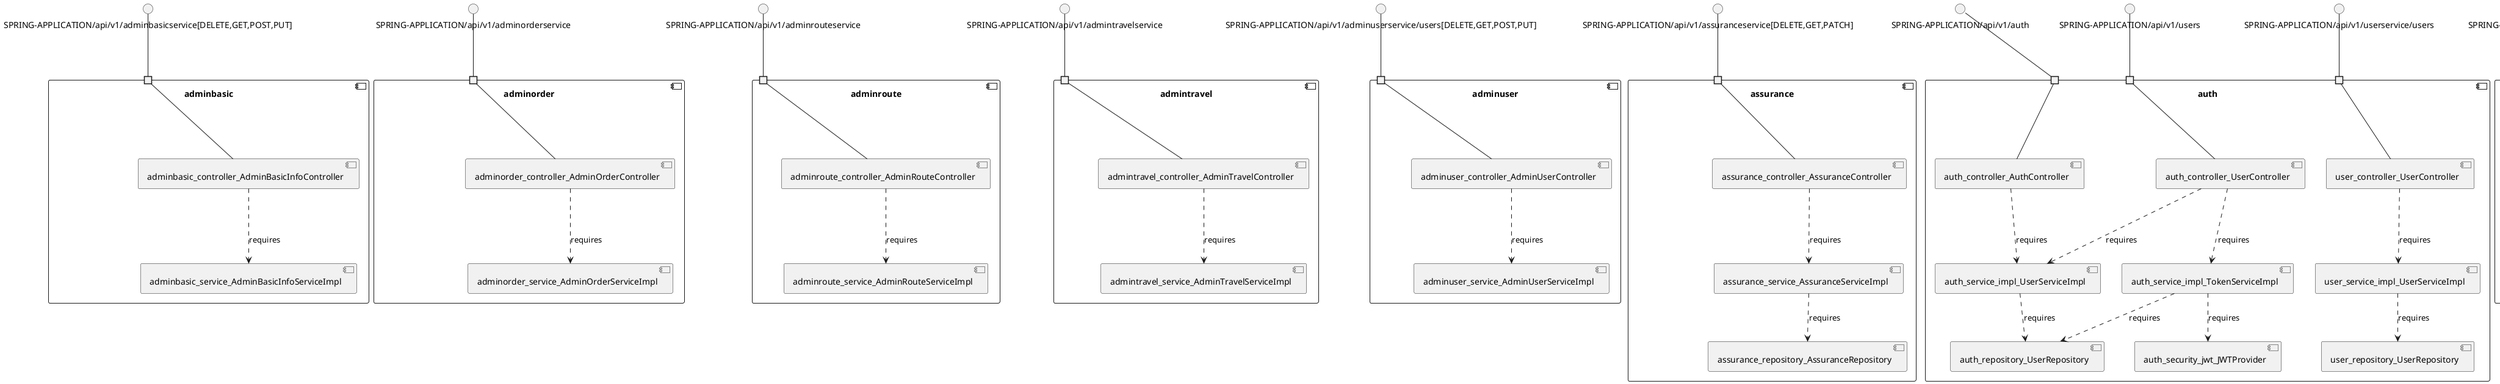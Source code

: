 @startuml
skinparam fixCircleLabelOverlapping true
skinparam componentStyle uml2
component "adminbasic\n\n\n\n\n\n" {
[adminbasic_controller_AdminBasicInfoController]
[adminbasic_service_AdminBasicInfoServiceImpl]
portin " " as adminbasic_requires_SPRING_APPLICATION_api_v1_adminbasicservice_DELETE_GET_POST_PUT_
[adminbasic_controller_AdminBasicInfoController]..>[adminbasic_service_AdminBasicInfoServiceImpl] : requires
"adminbasic_requires_SPRING_APPLICATION_api_v1_adminbasicservice_DELETE_GET_POST_PUT_"--[adminbasic_controller_AdminBasicInfoController]
}
interface "SPRING-APPLICATION/api/v1/adminbasicservice[DELETE,GET,POST,PUT]" as interface.SPRING_APPLICATION_api_v1_adminbasicservice_DELETE_GET_POST_PUT_
interface.SPRING_APPLICATION_api_v1_adminbasicservice_DELETE_GET_POST_PUT_--"adminbasic_requires_SPRING_APPLICATION_api_v1_adminbasicservice_DELETE_GET_POST_PUT_"
component "adminorder\n\n\n\n\n\n" {
[adminorder_service_AdminOrderServiceImpl]
[adminorder_controller_AdminOrderController]
portin " " as adminorder_requires_SPRING_APPLICATION_api_v1_adminorderservice
[adminorder_controller_AdminOrderController]..>[adminorder_service_AdminOrderServiceImpl] : requires
"adminorder_requires_SPRING_APPLICATION_api_v1_adminorderservice"--[adminorder_controller_AdminOrderController]
}
interface "SPRING-APPLICATION/api/v1/adminorderservice" as interface.SPRING_APPLICATION_api_v1_adminorderservice
interface.SPRING_APPLICATION_api_v1_adminorderservice--"adminorder_requires_SPRING_APPLICATION_api_v1_adminorderservice"
component "adminroute\n\n\n\n\n\n" {
[adminroute_controller_AdminRouteController]
[adminroute_service_AdminRouteServiceImpl]
portin " " as adminroute_requires_SPRING_APPLICATION_api_v1_adminrouteservice
[adminroute_controller_AdminRouteController]..>[adminroute_service_AdminRouteServiceImpl] : requires
"adminroute_requires_SPRING_APPLICATION_api_v1_adminrouteservice"--[adminroute_controller_AdminRouteController]
}
interface "SPRING-APPLICATION/api/v1/adminrouteservice" as interface.SPRING_APPLICATION_api_v1_adminrouteservice
interface.SPRING_APPLICATION_api_v1_adminrouteservice--"adminroute_requires_SPRING_APPLICATION_api_v1_adminrouteservice"
component "admintravel\n\n\n\n\n\n" {
[admintravel_controller_AdminTravelController]
[admintravel_service_AdminTravelServiceImpl]
portin " " as admintravel_requires_SPRING_APPLICATION_api_v1_admintravelservice
[admintravel_controller_AdminTravelController]..>[admintravel_service_AdminTravelServiceImpl] : requires
"admintravel_requires_SPRING_APPLICATION_api_v1_admintravelservice"--[admintravel_controller_AdminTravelController]
}
interface "SPRING-APPLICATION/api/v1/admintravelservice" as interface.SPRING_APPLICATION_api_v1_admintravelservice
interface.SPRING_APPLICATION_api_v1_admintravelservice--"admintravel_requires_SPRING_APPLICATION_api_v1_admintravelservice"
component "adminuser\n\n\n\n\n\n" {
[adminuser_controller_AdminUserController]
[adminuser_service_AdminUserServiceImpl]
portin " " as adminuser_requires_SPRING_APPLICATION_api_v1_adminuserservice_users_DELETE_GET_POST_PUT_
[adminuser_controller_AdminUserController]..>[adminuser_service_AdminUserServiceImpl] : requires
"adminuser_requires_SPRING_APPLICATION_api_v1_adminuserservice_users_DELETE_GET_POST_PUT_"--[adminuser_controller_AdminUserController]
}
interface "SPRING-APPLICATION/api/v1/adminuserservice/users[DELETE,GET,POST,PUT]" as interface.SPRING_APPLICATION_api_v1_adminuserservice_users_DELETE_GET_POST_PUT_
interface.SPRING_APPLICATION_api_v1_adminuserservice_users_DELETE_GET_POST_PUT_--"adminuser_requires_SPRING_APPLICATION_api_v1_adminuserservice_users_DELETE_GET_POST_PUT_"
component "assurance\n\n\n\n\n\n" {
[assurance_service_AssuranceServiceImpl]
[assurance_repository_AssuranceRepository]
[assurance_controller_AssuranceController]
portin " " as assurance_requires_SPRING_APPLICATION_api_v1_assuranceservice_DELETE_GET_PATCH_
[assurance_service_AssuranceServiceImpl]..>[assurance_repository_AssuranceRepository] : requires
[assurance_controller_AssuranceController]..>[assurance_service_AssuranceServiceImpl] : requires
"assurance_requires_SPRING_APPLICATION_api_v1_assuranceservice_DELETE_GET_PATCH_"--[assurance_controller_AssuranceController]
}
interface "SPRING-APPLICATION/api/v1/assuranceservice[DELETE,GET,PATCH]" as interface.SPRING_APPLICATION_api_v1_assuranceservice_DELETE_GET_PATCH_
interface.SPRING_APPLICATION_api_v1_assuranceservice_DELETE_GET_PATCH_--"assurance_requires_SPRING_APPLICATION_api_v1_assuranceservice_DELETE_GET_PATCH_"
component "auth\n\n\n\n\n\n" {
[auth_service_impl_UserServiceImpl]
[user_repository_UserRepository]
[user_controller_UserController]
[auth_controller_AuthController]
[auth_security_jwt_JWTProvider]
[auth_controller_UserController]
[auth_service_impl_TokenServiceImpl]
[auth_repository_UserRepository]
[user_service_impl_UserServiceImpl]
portin " " as auth_requires_SPRING_APPLICATION_api_v1_userservice_users
portin " " as auth_requires_SPRING_APPLICATION_api_v1_auth
portin " " as auth_requires_SPRING_APPLICATION_api_v1_users
[user_controller_UserController]..>[user_service_impl_UserServiceImpl] : requires
[auth_controller_UserController]..>[auth_service_impl_UserServiceImpl] : requires
[auth_service_impl_TokenServiceImpl]..>[auth_repository_UserRepository] : requires
[auth_service_impl_UserServiceImpl]..>[auth_repository_UserRepository] : requires
[auth_controller_AuthController]..>[auth_service_impl_UserServiceImpl] : requires
[auth_controller_UserController]..>[auth_service_impl_TokenServiceImpl] : requires
[auth_service_impl_TokenServiceImpl]..>[auth_security_jwt_JWTProvider] : requires
[user_service_impl_UserServiceImpl]..>[user_repository_UserRepository] : requires
"auth_requires_SPRING_APPLICATION_api_v1_users"--[auth_controller_UserController]
"auth_requires_SPRING_APPLICATION_api_v1_auth"--[auth_controller_AuthController]
"auth_requires_SPRING_APPLICATION_api_v1_userservice_users"--[user_controller_UserController]
}
interface "SPRING-APPLICATION/api/v1/auth" as interface.SPRING_APPLICATION_api_v1_auth
interface.SPRING_APPLICATION_api_v1_auth--"auth_requires_SPRING_APPLICATION_api_v1_auth"
interface "SPRING-APPLICATION/api/v1/users" as interface.SPRING_APPLICATION_api_v1_users
interface.SPRING_APPLICATION_api_v1_users--"auth_requires_SPRING_APPLICATION_api_v1_users"
interface "SPRING-APPLICATION/api/v1/userservice/users" as interface.SPRING_APPLICATION_api_v1_userservice_users
interface.SPRING_APPLICATION_api_v1_userservice_users--"auth_requires_SPRING_APPLICATION_api_v1_userservice_users"
component "cancel\n\n\n\n\n\n" {
[cancel_controller_CancelController]
[cancel_service_CancelServiceImpl]
portin " " as cancel_requires_SPRING_APPLICATION_api_v1_cancelservice_GET_
[cancel_controller_CancelController]..>[cancel_service_CancelServiceImpl] : requires
"cancel_requires_SPRING_APPLICATION_api_v1_cancelservice_GET_"--[cancel_controller_CancelController]
}
interface "SPRING-APPLICATION/api/v1/cancelservice[GET]" as interface.SPRING_APPLICATION_api_v1_cancelservice_GET_
interface.SPRING_APPLICATION_api_v1_cancelservice_GET_--"cancel_requires_SPRING_APPLICATION_api_v1_cancelservice_GET_"
component "com_trainticket\n\n\n\n\n\n" {
[com_trainticket_service_PaymentServiceImpl]
[com_trainticket_controller_PaymentController]
[com_trainticket_repository_PaymentRepository]
[com_trainticket_repository_AddMoneyRepository]
portin " " as com_trainticket_requires_SPRING_APPLICATION_api_v1_paymentservice_GET_POST_
[com_trainticket_service_PaymentServiceImpl]..>[com_trainticket_repository_PaymentRepository] : requires
[com_trainticket_service_PaymentServiceImpl]..>[com_trainticket_repository_AddMoneyRepository] : requires
[com_trainticket_controller_PaymentController]..>[com_trainticket_service_PaymentServiceImpl] : requires
"com_trainticket_requires_SPRING_APPLICATION_api_v1_paymentservice_GET_POST_"--[com_trainticket_controller_PaymentController]
}
interface "SPRING-APPLICATION/api/v1/paymentservice[GET,POST]" as interface.SPRING_APPLICATION_api_v1_paymentservice_GET_POST_
interface.SPRING_APPLICATION_api_v1_paymentservice_GET_POST_--"com_trainticket_requires_SPRING_APPLICATION_api_v1_paymentservice_GET_POST_"
component "config\n\n\n\n\n\n" {
[config_repository_ConfigRepository]
[config_service_ConfigServiceImpl]
[config_controller_ConfigController]
portin " " as config_requires_SPRING_APPLICATION_api_v1_configservice
[config_service_ConfigServiceImpl]..>[config_repository_ConfigRepository] : requires
[config_controller_ConfigController]..>[config_service_ConfigServiceImpl] : requires
"config_requires_SPRING_APPLICATION_api_v1_configservice"--[config_controller_ConfigController]
}
interface "SPRING-APPLICATION/api/v1/configservice" as interface.SPRING_APPLICATION_api_v1_configservice
interface.SPRING_APPLICATION_api_v1_configservice--"config_requires_SPRING_APPLICATION_api_v1_configservice"
component "consign\n\n\n\n\n\n" {
[consign_controller_ConsignController]
[consign_repository_ConsignRepository]
[consign_service_ConsignServiceImpl]
portin " " as consign_requires_SPRING_APPLICATION_api_v1_consignservice
[consign_service_ConsignServiceImpl]..>[consign_repository_ConsignRepository] : requires
[consign_controller_ConsignController]..>[consign_service_ConsignServiceImpl] : requires
"consign_requires_SPRING_APPLICATION_api_v1_consignservice"--[consign_controller_ConsignController]
}
interface "SPRING-APPLICATION/api/v1/consignservice" as interface.SPRING_APPLICATION_api_v1_consignservice
interface.SPRING_APPLICATION_api_v1_consignservice--"consign_requires_SPRING_APPLICATION_api_v1_consignservice"
component "consignprice\n\n\n\n\n\n" {
[consignprice_service_ConsignPriceServiceImpl]
[consignprice_repository_ConsignPriceConfigRepository]
[consignprice_controller_ConsignPriceController]
portin " " as consignprice_requires_SPRING_APPLICATION_api_v1_consignpriceservice
[consignprice_service_ConsignPriceServiceImpl]..>[consignprice_repository_ConsignPriceConfigRepository] : requires
[consignprice_controller_ConsignPriceController]..>[consignprice_service_ConsignPriceServiceImpl] : requires
"consignprice_requires_SPRING_APPLICATION_api_v1_consignpriceservice"--[consignprice_controller_ConsignPriceController]
}
interface "SPRING-APPLICATION/api/v1/consignpriceservice" as interface.SPRING_APPLICATION_api_v1_consignpriceservice
interface.SPRING_APPLICATION_api_v1_consignpriceservice--"consignprice_requires_SPRING_APPLICATION_api_v1_consignpriceservice"
component "contacts\n\n\n\n\n\n" {
[contacts_controller_ContactsController]
[contacts_service_ContactsServiceImpl]
[contacts_repository_ContactsRepository]
portin " " as contacts_requires_SPRING_APPLICATION_api_v1_contactservice_DELETE_GET_POST_PUT_
[contacts_controller_ContactsController]..>[contacts_service_ContactsServiceImpl] : requires
[contacts_service_ContactsServiceImpl]..>[contacts_repository_ContactsRepository] : requires
"contacts_requires_SPRING_APPLICATION_api_v1_contactservice_DELETE_GET_POST_PUT_"--[contacts_controller_ContactsController]
}
interface "SPRING-APPLICATION/api/v1/contactservice[DELETE,GET,POST,PUT]" as interface.SPRING_APPLICATION_api_v1_contactservice_DELETE_GET_POST_PUT_
interface.SPRING_APPLICATION_api_v1_contactservice_DELETE_GET_POST_PUT_--"contacts_requires_SPRING_APPLICATION_api_v1_contactservice_DELETE_GET_POST_PUT_"
component "execute\n\n\n\n\n\n" {
[execute_serivce_ExecuteServiceImpl]
[execute_controller_ExecuteControlller]
portin " " as execute_requires_SPRING_APPLICATION_api_v1_executeservice_GET_
[execute_controller_ExecuteControlller]..>[execute_serivce_ExecuteServiceImpl] : requires
"execute_requires_SPRING_APPLICATION_api_v1_executeservice_GET_"--[execute_controller_ExecuteControlller]
}
interface "SPRING-APPLICATION/api/v1/executeservice[GET]" as interface.SPRING_APPLICATION_api_v1_executeservice_GET_
interface.SPRING_APPLICATION_api_v1_executeservice_GET_--"execute_requires_SPRING_APPLICATION_api_v1_executeservice_GET_"
component "fdse_microservice\n\n\n\n\n\n" {
[fdse_microservice_service_BasicServiceImpl]
[fdse_microservice_controller_BasicController]
portin " " as fdse_microservice_requires_SPRING_APPLICATION_api_v1_basicservice
[fdse_microservice_controller_BasicController]..>[fdse_microservice_service_BasicServiceImpl] : requires
"fdse_microservice_requires_SPRING_APPLICATION_api_v1_basicservice"--[fdse_microservice_controller_BasicController]
}
interface "SPRING-APPLICATION/api/v1/basicservice" as interface.SPRING_APPLICATION_api_v1_basicservice
interface.SPRING_APPLICATION_api_v1_basicservice--"fdse_microservice_requires_SPRING_APPLICATION_api_v1_basicservice"
component "fdse_microservice 2\n\n\n\n\n\n" {
[fdse_microservice_repository_StationRepository]
[fdse_microservice_service_StationServiceImpl]
[fdse_microservice_controller_StationController]
portin " " as fdse_microservice_2_requires_SPRING_APPLICATION_api_v1_stationservice
[fdse_microservice_controller_StationController]..>[fdse_microservice_service_StationServiceImpl] : requires
[fdse_microservice_service_StationServiceImpl]..>[fdse_microservice_repository_StationRepository] : requires
"fdse_microservice_2_requires_SPRING_APPLICATION_api_v1_stationservice"--[fdse_microservice_controller_StationController]
}
interface "SPRING-APPLICATION/api/v1/stationservice" as interface.SPRING_APPLICATION_api_v1_stationservice
interface.SPRING_APPLICATION_api_v1_stationservice--"fdse_microservice_2_requires_SPRING_APPLICATION_api_v1_stationservice"
component "food\n\n\n\n\n\n" {
[food_repository_StationFoodRepository]
[food_service_StationFoodServiceImpl]
[food_controller_StationFoodController]
portin " " as food_requires_SPRING_APPLICATION_api_v1_stationfoodservice
[food_controller_StationFoodController]..>[food_service_StationFoodServiceImpl] : requires
[food_service_StationFoodServiceImpl]..>[food_repository_StationFoodRepository] : requires
"food_requires_SPRING_APPLICATION_api_v1_stationfoodservice"--[food_controller_StationFoodController]
}
interface "SPRING-APPLICATION/api/v1/stationfoodservice" as interface.SPRING_APPLICATION_api_v1_stationfoodservice
interface.SPRING_APPLICATION_api_v1_stationfoodservice--"food_requires_SPRING_APPLICATION_api_v1_stationfoodservice"
component "food_delivery\n\n\n\n\n\n" {
[food_delivery_service_FoodDeliveryServiceImpl]
[food_delivery_controller_FoodDeliveryController]
[food_delivery_repository_FoodDeliveryOrderRepository]
portin " " as food_delivery_requires_SPRING_APPLICATION_api_v1_fooddeliveryservice
[food_delivery_controller_FoodDeliveryController]..>[food_delivery_service_FoodDeliveryServiceImpl] : requires
[food_delivery_service_FoodDeliveryServiceImpl]..>[food_delivery_repository_FoodDeliveryOrderRepository] : requires
"food_delivery_requires_SPRING_APPLICATION_api_v1_fooddeliveryservice"--[food_delivery_controller_FoodDeliveryController]
}
interface "SPRING-APPLICATION/api/v1/fooddeliveryservice" as interface.SPRING_APPLICATION_api_v1_fooddeliveryservice
interface.SPRING_APPLICATION_api_v1_fooddeliveryservice--"food_delivery_requires_SPRING_APPLICATION_api_v1_fooddeliveryservice"
component "foodsearch\n\n\n\n\n\n" {
[foodsearch_mq_RabbitSend]
[foodsearch_service_FoodServiceImpl]
[foodsearch_controller_FoodController]
[foodsearch_repository_FoodOrderRepository]
portin " " as foodsearch_requires_SPRING_APPLICATION_api_v1_foodservice_DELETE_GET_POST_PUT_
[foodsearch_service_FoodServiceImpl]..>[foodsearch_mq_RabbitSend] : requires
[foodsearch_controller_FoodController]..>[foodsearch_mq_RabbitSend] : requires
[foodsearch_controller_FoodController]..>[foodsearch_service_FoodServiceImpl] : requires
[foodsearch_service_FoodServiceImpl]..>[foodsearch_repository_FoodOrderRepository] : requires
"foodsearch_requires_SPRING_APPLICATION_api_v1_foodservice_DELETE_GET_POST_PUT_"--[foodsearch_controller_FoodController]
}
interface "SPRING-APPLICATION/api/v1/foodservice[DELETE,GET,POST,PUT]" as interface.SPRING_APPLICATION_api_v1_foodservice_DELETE_GET_POST_PUT_
interface.SPRING_APPLICATION_api_v1_foodservice_DELETE_GET_POST_PUT_--"foodsearch_requires_SPRING_APPLICATION_api_v1_foodservice_DELETE_GET_POST_PUT_"
component "inside_payment\n\n\n\n\n\n" {
[inside_payment_repository_AddMoneyRepository]
[inside_payment_repository_PaymentRepository]
[inside_payment_service_InsidePaymentServiceImpl]
[inside_payment_controller_InsidePaymentController]
portin " " as inside_payment_requires_SPRING_APPLICATION_api_v1_inside_pay_service
[inside_payment_controller_InsidePaymentController]..>[inside_payment_service_InsidePaymentServiceImpl] : requires
[inside_payment_service_InsidePaymentServiceImpl]..>[inside_payment_repository_PaymentRepository] : requires
[inside_payment_service_InsidePaymentServiceImpl]..>[inside_payment_repository_AddMoneyRepository] : requires
"inside_payment_requires_SPRING_APPLICATION_api_v1_inside_pay_service"--[inside_payment_controller_InsidePaymentController]
}
interface "SPRING-APPLICATION/api/v1/inside_pay_service" as interface.SPRING_APPLICATION_api_v1_inside_pay_service
interface.SPRING_APPLICATION_api_v1_inside_pay_service--"inside_payment_requires_SPRING_APPLICATION_api_v1_inside_pay_service"
component "notification\n\n\n\n\n\n" {
[notification_service_MailService]
[notification_service_NotificationServiceImpl]
[notification_mq_RabbitSend]
[notification_controller_NotificationController]
portin " " as notification_requires_SPRING_APPLICATION_api_v1_notifyservice
[notification_controller_NotificationController]..>[notification_mq_RabbitSend] : requires
[notification_controller_NotificationController]..>[notification_service_NotificationServiceImpl] : requires
[notification_service_NotificationServiceImpl]..>[notification_service_MailService] : requires
"notification_requires_SPRING_APPLICATION_api_v1_notifyservice"--[notification_controller_NotificationController]
}
interface "SPRING-APPLICATION/api/v1/notifyservice" as interface.SPRING_APPLICATION_api_v1_notifyservice
interface.SPRING_APPLICATION_api_v1_notifyservice--"notification_requires_SPRING_APPLICATION_api_v1_notifyservice"
component "order\n\n\n\n\n\n" {
[order_controller_OrderController]
[order_repository_OrderRepository]
[order_service_OrderServiceImpl]
portin " " as order_requires_SPRING_APPLICATION_api_v1_orderservice
[order_service_OrderServiceImpl]..>[order_repository_OrderRepository] : requires
[order_controller_OrderController]..>[order_service_OrderServiceImpl] : requires
"order_requires_SPRING_APPLICATION_api_v1_orderservice"--[order_controller_OrderController]
}
interface "SPRING-APPLICATION/api/v1/orderservice" as interface.SPRING_APPLICATION_api_v1_orderservice
interface.SPRING_APPLICATION_api_v1_orderservice--"order_requires_SPRING_APPLICATION_api_v1_orderservice"
component "other\n\n\n\n\n\n" {
[other_service_OrderOtherServiceImpl]
[other_controller_OrderOtherController]
[other_repository_OrderOtherRepository]
portin " " as other_requires_SPRING_APPLICATION_api_v1_orderOtherService
[other_service_OrderOtherServiceImpl]..>[other_repository_OrderOtherRepository] : requires
[other_controller_OrderOtherController]..>[other_service_OrderOtherServiceImpl] : requires
"other_requires_SPRING_APPLICATION_api_v1_orderOtherService"--[other_controller_OrderOtherController]
}
interface "SPRING-APPLICATION/api/v1/orderOtherService" as interface.SPRING_APPLICATION_api_v1_orderOtherService
interface.SPRING_APPLICATION_api_v1_orderOtherService--"other_requires_SPRING_APPLICATION_api_v1_orderOtherService"
component "plan\n\n\n\n\n\n" {
[plan_controller_RoutePlanController]
[plan_service_RoutePlanServiceImpl]
portin " " as plan_requires_SPRING_APPLICATION_api_v1_routeplanservice
[plan_controller_RoutePlanController]..>[plan_service_RoutePlanServiceImpl] : requires
"plan_requires_SPRING_APPLICATION_api_v1_routeplanservice"--[plan_controller_RoutePlanController]
}
interface "SPRING-APPLICATION/api/v1/routeplanservice" as interface.SPRING_APPLICATION_api_v1_routeplanservice
interface.SPRING_APPLICATION_api_v1_routeplanservice--"plan_requires_SPRING_APPLICATION_api_v1_routeplanservice"
component "preserve\n\n\n\n\n\n" {
[preserve_controller_PreserveController]
[preserve_mq_RabbitSend]
[preserve_service_PreserveServiceImpl]
portin " " as preserve_requires_SPRING_APPLICATION_api_v1_preserveservice
[preserve_service_PreserveServiceImpl]..>[preserve_mq_RabbitSend] : requires
[preserve_controller_PreserveController]..>[preserve_service_PreserveServiceImpl] : requires
"preserve_requires_SPRING_APPLICATION_api_v1_preserveservice"--[preserve_controller_PreserveController]
}
interface "SPRING-APPLICATION/api/v1/preserveservice" as interface.SPRING_APPLICATION_api_v1_preserveservice
interface.SPRING_APPLICATION_api_v1_preserveservice--"preserve_requires_SPRING_APPLICATION_api_v1_preserveservice"
component "preserveOther\n\n\n\n\n\n" {
[preserveOther_service_PreserveOtherServiceImpl]
[preserveOther_controller_PreserveOtherController]
[preserveOther_mq_RabbitSend]
portin " " as preserveOther_requires_SPRING_APPLICATION_api_v1_preserveotherservice
[preserveOther_controller_PreserveOtherController]..>[preserveOther_service_PreserveOtherServiceImpl] : requires
[preserveOther_service_PreserveOtherServiceImpl]..>[preserveOther_mq_RabbitSend] : requires
"preserveOther_requires_SPRING_APPLICATION_api_v1_preserveotherservice"--[preserveOther_controller_PreserveOtherController]
}
interface "SPRING-APPLICATION/api/v1/preserveotherservice" as interface.SPRING_APPLICATION_api_v1_preserveotherservice
interface.SPRING_APPLICATION_api_v1_preserveotherservice--"preserveOther_requires_SPRING_APPLICATION_api_v1_preserveotherservice"
component "price\n\n\n\n\n\n" {
[price_controller_PriceController]
[price_service_PriceServiceImpl]
[price_repository_PriceConfigRepository]
portin " " as price_requires_SPRING_APPLICATION_api_v1_priceservice
[price_controller_PriceController]..>[price_service_PriceServiceImpl] : requires
[price_service_PriceServiceImpl]..>[price_repository_PriceConfigRepository] : requires
"price_requires_SPRING_APPLICATION_api_v1_priceservice"--[price_controller_PriceController]
}
interface "SPRING-APPLICATION/api/v1/priceservice" as interface.SPRING_APPLICATION_api_v1_priceservice
interface.SPRING_APPLICATION_api_v1_priceservice--"price_requires_SPRING_APPLICATION_api_v1_priceservice"
component "rebook\n\n\n\n\n\n" {
[rebook_service_RebookServiceImpl]
[rebook_controller_RebookController]
portin " " as rebook_requires_SPRING_APPLICATION_api_v1_rebookservice
[rebook_controller_RebookController]..>[rebook_service_RebookServiceImpl] : requires
"rebook_requires_SPRING_APPLICATION_api_v1_rebookservice"--[rebook_controller_RebookController]
}
interface "SPRING-APPLICATION/api/v1/rebookservice" as interface.SPRING_APPLICATION_api_v1_rebookservice
interface.SPRING_APPLICATION_api_v1_rebookservice--"rebook_requires_SPRING_APPLICATION_api_v1_rebookservice"
component "route\n\n\n\n\n\n" {
[route_repository_RouteRepository]
[route_service_RouteServiceImpl]
[route_controller_RouteController]
portin " " as route_requires_SPRING_APPLICATION_api_v1_routeservice_DELETE_GET_POST_
[route_service_RouteServiceImpl]..>[route_repository_RouteRepository] : requires
[route_controller_RouteController]..>[route_service_RouteServiceImpl] : requires
"route_requires_SPRING_APPLICATION_api_v1_routeservice_DELETE_GET_POST_"--[route_controller_RouteController]
}
interface "SPRING-APPLICATION/api/v1/routeservice[DELETE,GET,POST]" as interface.SPRING_APPLICATION_api_v1_routeservice_DELETE_GET_POST_
interface.SPRING_APPLICATION_api_v1_routeservice_DELETE_GET_POST_--"route_requires_SPRING_APPLICATION_api_v1_routeservice_DELETE_GET_POST_"
component "seat\n\n\n\n\n\n" {
[seat_service_SeatServiceImpl]
[seat_controller_SeatController]
portin " " as seat_requires_SPRING_APPLICATION_api_v1_seatservice
[seat_controller_SeatController]..>[seat_service_SeatServiceImpl] : requires
"seat_requires_SPRING_APPLICATION_api_v1_seatservice"--[seat_controller_SeatController]
}
interface "SPRING-APPLICATION/api/v1/seatservice" as interface.SPRING_APPLICATION_api_v1_seatservice
interface.SPRING_APPLICATION_api_v1_seatservice--"seat_requires_SPRING_APPLICATION_api_v1_seatservice"
component "security\n\n\n\n\n\n" {
[security_service_SecurityServiceImpl]
[security_repository_SecurityRepository]
[security_controller_SecurityController]
portin " " as security_requires_SPRING_APPLICATION_api_v1_securityservice
[security_controller_SecurityController]..>[security_service_SecurityServiceImpl] : requires
[security_service_SecurityServiceImpl]..>[security_repository_SecurityRepository] : requires
"security_requires_SPRING_APPLICATION_api_v1_securityservice"--[security_controller_SecurityController]
}
interface "SPRING-APPLICATION/api/v1/securityservice" as interface.SPRING_APPLICATION_api_v1_securityservice
interface.SPRING_APPLICATION_api_v1_securityservice--"security_requires_SPRING_APPLICATION_api_v1_securityservice"
component "train\n\n\n\n\n\n" {
[train_service_TrainServiceImpl]
[train_repository_TrainTypeRepository]
[train_controller_TrainController]
portin " " as train_requires_SPRING_APPLICATION_api_v1_trainservice
[train_service_TrainServiceImpl]..>[train_repository_TrainTypeRepository] : requires
[train_controller_TrainController]..>[train_service_TrainServiceImpl] : requires
"train_requires_SPRING_APPLICATION_api_v1_trainservice"--[train_controller_TrainController]
}
interface "SPRING-APPLICATION/api/v1/trainservice" as interface.SPRING_APPLICATION_api_v1_trainservice
interface.SPRING_APPLICATION_api_v1_trainservice--"train_requires_SPRING_APPLICATION_api_v1_trainservice"
component "trainFood\n\n\n\n\n\n" {
[trainFood_repository_TrainFoodRepository]
[trainFood_service_TrainFoodServiceImpl]
[trainFood_controller_TrainFoodController]
portin " " as trainFood_requires_SPRING_APPLICATION_api_v1_trainfoodservice
[trainFood_service_TrainFoodServiceImpl]..>[trainFood_repository_TrainFoodRepository] : requires
[trainFood_controller_TrainFoodController]..>[trainFood_service_TrainFoodServiceImpl] : requires
"trainFood_requires_SPRING_APPLICATION_api_v1_trainfoodservice"--[trainFood_controller_TrainFoodController]
}
interface "SPRING-APPLICATION/api/v1/trainfoodservice" as interface.SPRING_APPLICATION_api_v1_trainfoodservice
interface.SPRING_APPLICATION_api_v1_trainfoodservice--"trainFood_requires_SPRING_APPLICATION_api_v1_trainfoodservice"
component "travel2\n\n\n\n\n\n" {
[travel2_repository_TripRepository]
[travel_controller_TravelController]
[travel_service_TravelServiceImpl]
[travel2_controller_Travel2Controller]
[travel_repository_TripRepository]
[travel2_service_TravelServiceImpl]
portin " " as travel2_requires_SPRING_APPLICATION_api_v1_travel2service
portin " " as travel2_requires_SPRING_APPLICATION_api_v1_travelservice
[travel2_service_TravelServiceImpl]..>[travel2_repository_TripRepository] : requires
[travel_controller_TravelController]..>[travel_service_TravelServiceImpl] : requires
[travel_service_TravelServiceImpl]..>[travel_repository_TripRepository] : requires
[travel2_controller_Travel2Controller]..>[travel2_service_TravelServiceImpl] : requires
"travel2_requires_SPRING_APPLICATION_api_v1_travel2service"--[travel2_controller_Travel2Controller]
"travel2_requires_SPRING_APPLICATION_api_v1_travelservice"--[travel_controller_TravelController]
}
interface "SPRING-APPLICATION/api/v1/travel2service" as interface.SPRING_APPLICATION_api_v1_travel2service
interface.SPRING_APPLICATION_api_v1_travel2service--"travel2_requires_SPRING_APPLICATION_api_v1_travel2service"
interface "SPRING-APPLICATION/api/v1/travelservice" as interface.SPRING_APPLICATION_api_v1_travelservice
interface.SPRING_APPLICATION_api_v1_travelservice--"travel2_requires_SPRING_APPLICATION_api_v1_travelservice"
component "travelplan\n\n\n\n\n\n" {
[travelplan_controller_TravelPlanController]
[travelplan_service_TravelPlanServiceImpl]
portin " " as travelplan_requires_SPRING_APPLICATION_api_v1_travelplanservice
[travelplan_controller_TravelPlanController]..>[travelplan_service_TravelPlanServiceImpl] : requires
"travelplan_requires_SPRING_APPLICATION_api_v1_travelplanservice"--[travelplan_controller_TravelPlanController]
}
interface "SPRING-APPLICATION/api/v1/travelplanservice" as interface.SPRING_APPLICATION_api_v1_travelplanservice
interface.SPRING_APPLICATION_api_v1_travelplanservice--"travelplan_requires_SPRING_APPLICATION_api_v1_travelplanservice"
component "verifycode\n\n\n\n\n\n" {
[verifycode_controller_VerifyCodeController]
[verifycode_service_impl_VerifyCodeServiceImpl]
portin " " as verifycode_requires_SPRING_APPLICATION_api_v1_verifycode
[verifycode_controller_VerifyCodeController]..>[verifycode_service_impl_VerifyCodeServiceImpl] : requires
"verifycode_requires_SPRING_APPLICATION_api_v1_verifycode"--[verifycode_controller_VerifyCodeController]
}
interface "SPRING-APPLICATION/api/v1/verifycode" as interface.SPRING_APPLICATION_api_v1_verifycode
interface.SPRING_APPLICATION_api_v1_verifycode--"verifycode_requires_SPRING_APPLICATION_api_v1_verifycode"
component "waitorder\n\n\n\n\n\n" {
[waitorder_repository_WaitListOrderRepository]
[waitorder_service_Impl_WaitListOrderServiceImpl]
[waitorder_controller_WaitListOrderController]
portin " " as waitorder_requires_SPRING_APPLICATION_api_v1_waitorderservice_GET_POST_
[waitorder_controller_WaitListOrderController]..>[waitorder_service_Impl_WaitListOrderServiceImpl] : requires
[waitorder_service_Impl_WaitListOrderServiceImpl]..>[waitorder_repository_WaitListOrderRepository] : requires
"waitorder_requires_SPRING_APPLICATION_api_v1_waitorderservice_GET_POST_"--[waitorder_controller_WaitListOrderController]
}
interface "SPRING-APPLICATION/api/v1/waitorderservice[GET,POST]" as interface.SPRING_APPLICATION_api_v1_waitorderservice_GET_POST_
interface.SPRING_APPLICATION_api_v1_waitorderservice_GET_POST_--"waitorder_requires_SPRING_APPLICATION_api_v1_waitorderservice_GET_POST_"
interface "adminbasic_service_DiscoveryClient" as interface.adminbasic_service_DiscoveryClient
interface.adminbasic_service_DiscoveryClient--[adminbasic_service_DiscoveryClient_Provider]
interface "adminbasic_service_RestTemplate" as interface.adminbasic_service_RestTemplate
interface.adminbasic_service_RestTemplate--[adminbasic_service_RestTemplate_Provider]
interface "adminorder_service_DiscoveryClient" as interface.adminorder_service_DiscoveryClient
interface.adminorder_service_DiscoveryClient--[adminorder_service_DiscoveryClient_Provider]
interface "adminorder_service_RestTemplate" as interface.adminorder_service_RestTemplate
interface.adminorder_service_RestTemplate--[adminorder_service_RestTemplate_Provider]
interface "adminroute_service_DiscoveryClient" as interface.adminroute_service_DiscoveryClient
interface.adminroute_service_DiscoveryClient--[adminroute_service_DiscoveryClient_Provider]
interface "adminroute_service_RestTemplate" as interface.adminroute_service_RestTemplate
interface.adminroute_service_RestTemplate--[adminroute_service_RestTemplate_Provider]
interface "admintravel_service_DiscoveryClient" as interface.admintravel_service_DiscoveryClient
interface.admintravel_service_DiscoveryClient--[admintravel_service_DiscoveryClient_Provider]
interface "admintravel_service_RestTemplate" as interface.admintravel_service_RestTemplate
interface.admintravel_service_RestTemplate--[admintravel_service_RestTemplate_Provider]
interface "adminuser_service_DiscoveryClient" as interface.adminuser_service_DiscoveryClient
interface.adminuser_service_DiscoveryClient--[adminuser_service_DiscoveryClient_Provider]
interface "adminuser_service_RestTemplate" as interface.adminuser_service_RestTemplate
interface.adminuser_service_RestTemplate--[adminuser_service_RestTemplate_Provider]
interface "auth_service_impl_AuthenticationManager" as interface.auth_service_impl_AuthenticationManager
interface.auth_service_impl_AuthenticationManager--[auth_service_impl_AuthenticationManager_Provider]
interface "auth_service_impl_DiscoveryClient" as interface.auth_service_impl_DiscoveryClient
interface.auth_service_impl_DiscoveryClient--[auth_service_impl_DiscoveryClient_Provider]
interface "auth_service_impl_PasswordEncoder" as interface.auth_service_impl_PasswordEncoder
interface.auth_service_impl_PasswordEncoder--[auth_service_impl_PasswordEncoder_Provider]
interface "auth_service_impl_RestTemplate" as interface.auth_service_impl_RestTemplate
interface.auth_service_impl_RestTemplate--[auth_service_impl_RestTemplate_Provider]
interface "cancel_service_DiscoveryClient" as interface.cancel_service_DiscoveryClient
interface.cancel_service_DiscoveryClient--[cancel_service_DiscoveryClient_Provider]
interface "cancel_service_RestTemplate" as interface.cancel_service_RestTemplate
interface.cancel_service_RestTemplate--[cancel_service_RestTemplate_Provider]
interface "consign_service_DiscoveryClient" as interface.consign_service_DiscoveryClient
interface.consign_service_DiscoveryClient--[consign_service_DiscoveryClient_Provider]
interface "consign_service_RestTemplate" as interface.consign_service_RestTemplate
interface.consign_service_RestTemplate--[consign_service_RestTemplate_Provider]
interface "execute_serivce_DiscoveryClient" as interface.execute_serivce_DiscoveryClient
interface.execute_serivce_DiscoveryClient--[execute_serivce_DiscoveryClient_Provider]
interface "execute_serivce_RestTemplate" as interface.execute_serivce_RestTemplate
interface.execute_serivce_RestTemplate--[execute_serivce_RestTemplate_Provider]
interface "fdse_microservice_service_DiscoveryClient" as interface.fdse_microservice_service_DiscoveryClient
interface.fdse_microservice_service_DiscoveryClient--[fdse_microservice_service_DiscoveryClient_Provider]
interface "fdse_microservice_service_RestTemplate" as interface.fdse_microservice_service_RestTemplate
interface.fdse_microservice_service_RestTemplate--[fdse_microservice_service_RestTemplate_Provider]
interface "food_delivery_service_DiscoveryClient" as interface.food_delivery_service_DiscoveryClient
interface.food_delivery_service_DiscoveryClient--[food_delivery_service_DiscoveryClient_Provider]
interface "food_delivery_service_RestTemplate" as interface.food_delivery_service_RestTemplate
interface.food_delivery_service_RestTemplate--[food_delivery_service_RestTemplate_Provider]
interface "foodsearch_service_DiscoveryClient" as interface.foodsearch_service_DiscoveryClient
interface.foodsearch_service_DiscoveryClient--[foodsearch_service_DiscoveryClient_Provider]
interface "foodsearch_service_RestTemplate" as interface.foodsearch_service_RestTemplate
interface.foodsearch_service_RestTemplate--[foodsearch_service_RestTemplate_Provider]
interface "inside_payment_service_RestTemplate" as interface.inside_payment_service_RestTemplate
interface.inside_payment_service_RestTemplate--[inside_payment_service_RestTemplate_Provider]
interface "notification_service_Configuration" as interface.notification_service_Configuration
interface.notification_service_Configuration--[notification_service_Configuration_Provider]
interface "notification_service_JavaMailSender$2" as interface.notification_service_JavaMailSender_2
interface.notification_service_JavaMailSender_2--[notification_service_JavaMailSender_2_Provider]
interface "notification_service_JavaMailSender" as interface.notification_service_JavaMailSender
interface.notification_service_JavaMailSender--[notification_service_JavaMailSender_Provider]
interface "order_service_DiscoveryClient" as interface.order_service_DiscoveryClient
interface.order_service_DiscoveryClient--[order_service_DiscoveryClient_Provider]
interface "order_service_RestTemplate" as interface.order_service_RestTemplate
interface.order_service_RestTemplate--[order_service_RestTemplate_Provider]
interface "other_service_DiscoveryClient" as interface.other_service_DiscoveryClient
interface.other_service_DiscoveryClient--[other_service_DiscoveryClient_Provider]
interface "other_service_RestTemplate" as interface.other_service_RestTemplate
interface.other_service_RestTemplate--[other_service_RestTemplate_Provider]
interface "plan_service_DiscoveryClient" as interface.plan_service_DiscoveryClient
interface.plan_service_DiscoveryClient--[plan_service_DiscoveryClient_Provider]
interface "plan_service_RestTemplate" as interface.plan_service_RestTemplate
interface.plan_service_RestTemplate--[plan_service_RestTemplate_Provider]
interface "preserveOther_service_DiscoveryClient" as interface.preserveOther_service_DiscoveryClient
interface.preserveOther_service_DiscoveryClient--[preserveOther_service_DiscoveryClient_Provider]
interface "preserveOther_service_RestTemplate" as interface.preserveOther_service_RestTemplate
interface.preserveOther_service_RestTemplate--[preserveOther_service_RestTemplate_Provider]
interface "preserve_service_DiscoveryClient" as interface.preserve_service_DiscoveryClient
interface.preserve_service_DiscoveryClient--[preserve_service_DiscoveryClient_Provider]
interface "preserve_service_RestTemplate" as interface.preserve_service_RestTemplate
interface.preserve_service_RestTemplate--[preserve_service_RestTemplate_Provider]
interface "rebook_service_DiscoveryClient" as interface.rebook_service_DiscoveryClient
interface.rebook_service_DiscoveryClient--[rebook_service_DiscoveryClient_Provider]
interface "rebook_service_RestTemplate" as interface.rebook_service_RestTemplate
interface.rebook_service_RestTemplate--[rebook_service_RestTemplate_Provider]
interface "seat_service_DiscoveryClient" as interface.seat_service_DiscoveryClient
interface.seat_service_DiscoveryClient--[seat_service_DiscoveryClient_Provider]
interface "seat_service_RestTemplate" as interface.seat_service_RestTemplate
interface.seat_service_RestTemplate--[seat_service_RestTemplate_Provider]
interface "security_service_DiscoveryClient" as interface.security_service_DiscoveryClient
interface.security_service_DiscoveryClient--[security_service_DiscoveryClient_Provider]
interface "security_service_RestTemplate" as interface.security_service_RestTemplate
interface.security_service_RestTemplate--[security_service_RestTemplate_Provider]
interface "travel2_service_DiscoveryClient" as interface.travel2_service_DiscoveryClient
interface.travel2_service_DiscoveryClient--[travel2_service_DiscoveryClient_Provider]
interface "travel2_service_RestTemplate" as interface.travel2_service_RestTemplate
interface.travel2_service_RestTemplate--[travel2_service_RestTemplate_Provider]
interface "travel_service_DiscoveryClient" as interface.travel_service_DiscoveryClient
interface.travel_service_DiscoveryClient--[travel_service_DiscoveryClient_Provider]
interface "travel_service_RestTemplate" as interface.travel_service_RestTemplate
interface.travel_service_RestTemplate--[travel_service_RestTemplate_Provider]
interface "travelplan_service_DiscoveryClient" as interface.travelplan_service_DiscoveryClient
interface.travelplan_service_DiscoveryClient--[travelplan_service_DiscoveryClient_Provider]
interface "travelplan_service_RestTemplate" as interface.travelplan_service_RestTemplate
interface.travelplan_service_RestTemplate--[travelplan_service_RestTemplate_Provider]
interface "user_service_impl_DiscoveryClient" as interface.user_service_impl_DiscoveryClient
interface.user_service_impl_DiscoveryClient--[user_service_impl_DiscoveryClient_Provider]
interface "user_service_impl_RestTemplate" as interface.user_service_impl_RestTemplate
interface.user_service_impl_RestTemplate--[user_service_impl_RestTemplate_Provider]
interface "waitorder_service_Impl_DiscoveryClient" as interface.waitorder_service_Impl_DiscoveryClient
interface.waitorder_service_Impl_DiscoveryClient--[waitorder_service_Impl_DiscoveryClient_Provider]
interface "waitorder_service_Impl_RestTemplate" as interface.waitorder_service_Impl_RestTemplate
interface.waitorder_service_Impl_RestTemplate--[waitorder_service_Impl_RestTemplate_Provider]

@enduml
